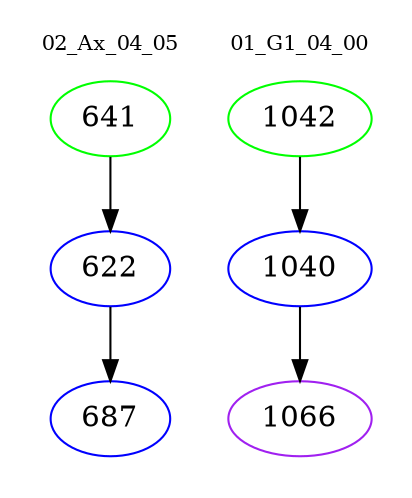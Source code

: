 digraph{
subgraph cluster_0 {
color = white
label = "02_Ax_04_05";
fontsize=10;
T0_641 [label="641", color="green"]
T0_641 -> T0_622 [color="black"]
T0_622 [label="622", color="blue"]
T0_622 -> T0_687 [color="black"]
T0_687 [label="687", color="blue"]
}
subgraph cluster_1 {
color = white
label = "01_G1_04_00";
fontsize=10;
T1_1042 [label="1042", color="green"]
T1_1042 -> T1_1040 [color="black"]
T1_1040 [label="1040", color="blue"]
T1_1040 -> T1_1066 [color="black"]
T1_1066 [label="1066", color="purple"]
}
}
